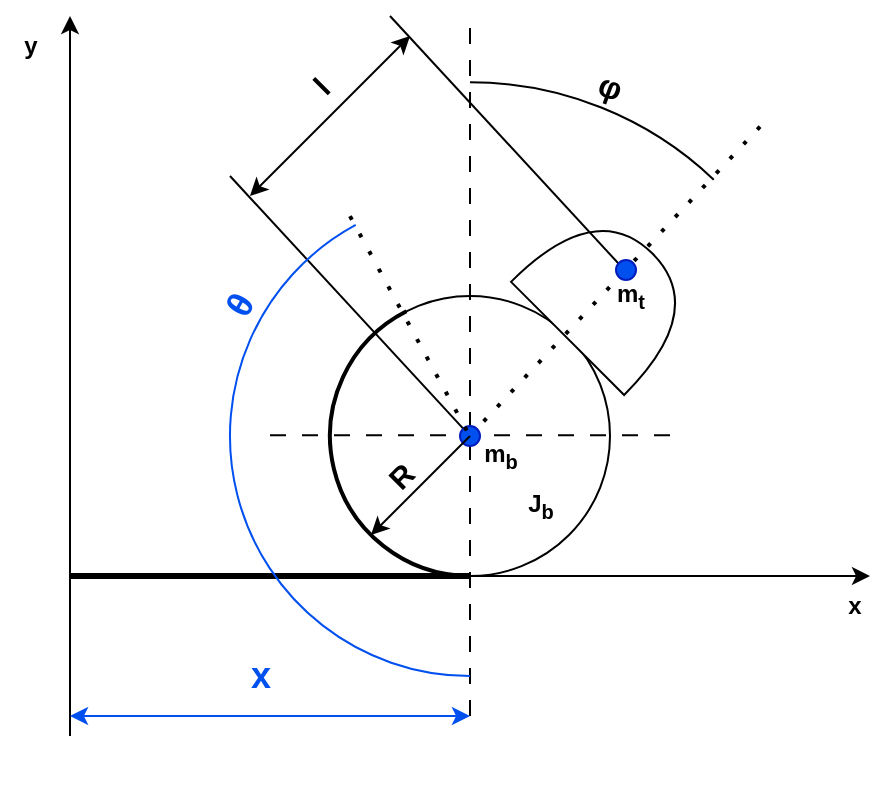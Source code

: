 <mxfile version="27.1.3">
  <diagram id="KHiuM9hEZKje1xwS1tSx" name="Stránka-1">
    <mxGraphModel dx="834" dy="477" grid="1" gridSize="10" guides="1" tooltips="1" connect="1" arrows="0" fold="1" page="1" pageScale="1" pageWidth="827" pageHeight="1169" background="#ffffff" math="0" shadow="0">
      <root>
        <mxCell id="0" />
        <mxCell id="1" parent="0" />
        <mxCell id="-_Qbj6C32bo1eR0mBE58-64" value="" style="ellipse;whiteSpace=wrap;html=1;aspect=fixed;" vertex="1" parent="1">
          <mxGeometry x="290" y="220" width="140" height="140" as="geometry" />
        </mxCell>
        <mxCell id="-_Qbj6C32bo1eR0mBE58-62" value="" style="endArrow=classic;html=1;rounded=0;" edge="1" parent="1">
          <mxGeometry width="50" height="50" relative="1" as="geometry">
            <mxPoint x="160" y="360" as="sourcePoint" />
            <mxPoint x="560" y="360" as="targetPoint" />
          </mxGeometry>
        </mxCell>
        <mxCell id="-_Qbj6C32bo1eR0mBE58-63" value="" style="endArrow=classic;html=1;rounded=0;" edge="1" parent="1">
          <mxGeometry width="50" height="50" relative="1" as="geometry">
            <mxPoint x="160" y="440" as="sourcePoint" />
            <mxPoint x="160" y="80" as="targetPoint" />
          </mxGeometry>
        </mxCell>
        <mxCell id="-_Qbj6C32bo1eR0mBE58-65" value="" style="shape=or;whiteSpace=wrap;html=1;rotation=-45;" vertex="1" parent="1">
          <mxGeometry x="400" y="180" width="60" height="80" as="geometry" />
        </mxCell>
        <mxCell id="-_Qbj6C32bo1eR0mBE58-67" value="" style="endArrow=none;html=1;rounded=0;dashed=1;dashPattern=8 8;" edge="1" parent="1">
          <mxGeometry width="50" height="50" relative="1" as="geometry">
            <mxPoint x="260" y="289.66" as="sourcePoint" />
            <mxPoint x="460" y="289.66" as="targetPoint" />
          </mxGeometry>
        </mxCell>
        <mxCell id="-_Qbj6C32bo1eR0mBE58-68" value="" style="endArrow=none;html=1;rounded=0;dashed=1;dashPattern=8 8;" edge="1" parent="1">
          <mxGeometry width="50" height="50" relative="1" as="geometry">
            <mxPoint x="360" y="430" as="sourcePoint" />
            <mxPoint x="360" y="80" as="targetPoint" />
          </mxGeometry>
        </mxCell>
        <mxCell id="-_Qbj6C32bo1eR0mBE58-70" value="" style="endArrow=none;html=1;rounded=0;fillColor=light-dark(transparent,#0066CC);strokeColor=light-dark(#000000,#0066CC);" edge="1" parent="1" source="-_Qbj6C32bo1eR0mBE58-78">
          <mxGeometry width="50" height="50" relative="1" as="geometry">
            <mxPoint x="240" y="160" as="sourcePoint" />
            <mxPoint x="360" y="290" as="targetPoint" />
          </mxGeometry>
        </mxCell>
        <mxCell id="-_Qbj6C32bo1eR0mBE58-69" value="" style="endArrow=none;html=1;rounded=0;dashed=1;dashPattern=1 4;strokeWidth=2;" edge="1" parent="1">
          <mxGeometry width="50" height="50" relative="1" as="geometry">
            <mxPoint x="360" y="290" as="sourcePoint" />
            <mxPoint x="510" y="130" as="targetPoint" />
          </mxGeometry>
        </mxCell>
        <mxCell id="-_Qbj6C32bo1eR0mBE58-74" value="" style="endArrow=none;html=1;rounded=0;fillColor=light-dark(transparent,#0066CC);strokeColor=light-dark(#000000,#0066CC);" edge="1" parent="1">
          <mxGeometry width="50" height="50" relative="1" as="geometry">
            <mxPoint x="320" y="80" as="sourcePoint" />
            <mxPoint x="440" y="210" as="targetPoint" />
          </mxGeometry>
        </mxCell>
        <mxCell id="-_Qbj6C32bo1eR0mBE58-75" value="" style="endArrow=classic;startArrow=classic;html=1;rounded=0;strokeColor=light-dark(#000000,#0066CC);" edge="1" parent="1">
          <mxGeometry width="50" height="50" relative="1" as="geometry">
            <mxPoint x="250" y="170" as="sourcePoint" />
            <mxPoint x="330" y="90" as="targetPoint" />
          </mxGeometry>
        </mxCell>
        <mxCell id="-_Qbj6C32bo1eR0mBE58-76" value="&lt;b&gt;&lt;font style=&quot;font-size: 15px; color: light-dark(rgb(0, 0, 0), rgb(0, 102, 204));&quot;&gt;l&lt;/font&gt;&lt;/b&gt;" style="text;html=1;align=center;verticalAlign=middle;resizable=0;points=[];autosize=1;strokeColor=none;fillColor=none;rotation=-45;" vertex="1" parent="1">
          <mxGeometry x="270" y="100" width="30" height="30" as="geometry" />
        </mxCell>
        <mxCell id="-_Qbj6C32bo1eR0mBE58-77" value="" style="ellipse;whiteSpace=wrap;html=1;aspect=fixed;fillColor=light-dark(#0050EF,#FF0000);fontColor=#ffffff;strokeColor=light-dark(#001DBC,#FF3333);" vertex="1" parent="1">
          <mxGeometry x="433" y="202" width="10" height="10" as="geometry" />
        </mxCell>
        <mxCell id="-_Qbj6C32bo1eR0mBE58-79" value="" style="endArrow=none;html=1;rounded=0;fillColor=light-dark(transparent,#0066CC);strokeColor=light-dark(#000000,#0066CC);" edge="1" parent="1" target="-_Qbj6C32bo1eR0mBE58-78">
          <mxGeometry width="50" height="50" relative="1" as="geometry">
            <mxPoint x="240" y="160" as="sourcePoint" />
            <mxPoint x="360" y="290" as="targetPoint" />
          </mxGeometry>
        </mxCell>
        <mxCell id="-_Qbj6C32bo1eR0mBE58-78" value="" style="ellipse;whiteSpace=wrap;html=1;aspect=fixed;fillColor=light-dark(#0050EF,#FF0000);fontColor=#ffffff;strokeColor=light-dark(#001DBC,#FF3333);" vertex="1" parent="1">
          <mxGeometry x="355" y="285" width="10" height="10" as="geometry" />
        </mxCell>
        <mxCell id="-_Qbj6C32bo1eR0mBE58-80" value="&lt;font style=&quot;color: light-dark(rgb(0, 0, 0), rgb(255, 0, 0));&quot;&gt;&lt;b&gt;m&lt;sub&gt;b&lt;/sub&gt;&lt;/b&gt;&lt;/font&gt;" style="text;html=1;align=center;verticalAlign=middle;resizable=0;points=[];autosize=1;strokeColor=none;fillColor=none;rotation=0;" vertex="1" parent="1">
          <mxGeometry x="355.003" y="285.003" width="40" height="30" as="geometry" />
        </mxCell>
        <mxCell id="-_Qbj6C32bo1eR0mBE58-83" value="&lt;font style=&quot;color: light-dark(rgb(0, 0, 0), rgb(255, 0, 0));&quot;&gt;&lt;b&gt;m&lt;sub&gt;t&lt;/sub&gt;&lt;/b&gt;&lt;/font&gt;" style="text;html=1;align=center;verticalAlign=middle;resizable=0;points=[];autosize=1;strokeColor=none;fillColor=none;rotation=0;" vertex="1" parent="1">
          <mxGeometry x="420" y="205" width="40" height="30" as="geometry" />
        </mxCell>
        <mxCell id="-_Qbj6C32bo1eR0mBE58-84" value="" style="endArrow=classic;html=1;rounded=0;entryX=0;entryY=1;entryDx=0;entryDy=0;strokeColor=light-dark(#000000,#0066CC);" edge="1" parent="1" target="-_Qbj6C32bo1eR0mBE58-64">
          <mxGeometry width="50" height="50" relative="1" as="geometry">
            <mxPoint x="360" y="290" as="sourcePoint" />
            <mxPoint x="440" y="368" as="targetPoint" />
          </mxGeometry>
        </mxCell>
        <mxCell id="-_Qbj6C32bo1eR0mBE58-85" value="&lt;b&gt;&lt;font style=&quot;font-size: 15px; color: light-dark(rgb(0, 0, 0), rgb(0, 102, 204));&quot;&gt;R&lt;/font&gt;&lt;/b&gt;" style="text;html=1;align=center;verticalAlign=middle;resizable=0;points=[];autosize=1;strokeColor=none;fillColor=none;rotation=-45;" vertex="1" parent="1">
          <mxGeometry x="310.003" y="295.003" width="30" height="30" as="geometry" />
        </mxCell>
        <mxCell id="-_Qbj6C32bo1eR0mBE58-89" value="" style="verticalLabelPosition=bottom;verticalAlign=top;html=1;shape=mxgraph.basic.arc;startAngle=0;endAngle=0.121;fillColor=none;strokeColor=light-dark(#000000,#0066CC);perimeterSpacing=1;strokeWidth=1;shadow=0;" vertex="1" parent="1">
          <mxGeometry x="183.13" y="113.13" width="353.75" height="353.75" as="geometry" />
        </mxCell>
        <mxCell id="-_Qbj6C32bo1eR0mBE58-91" value="&lt;b style=&quot;font-family: &amp;quot;Google Sans&amp;quot;, Arial, sans-serif; font-size: 16px; text-align: left; text-wrap-mode: wrap;&quot;&gt;&lt;font style=&quot;&quot;&gt;φ&lt;/font&gt;&lt;/b&gt;" style="text;html=1;align=center;verticalAlign=middle;resizable=0;points=[];autosize=1;strokeColor=none;fillColor=none;rotation=20;fontColor=light-dark(#000000,#0066CC);labelBackgroundColor=none;" vertex="1" parent="1">
          <mxGeometry x="415.003" y="100.003" width="30" height="30" as="geometry" />
        </mxCell>
        <mxCell id="-_Qbj6C32bo1eR0mBE58-92" value="&lt;font style=&quot;color: light-dark(rgb(0, 0, 0), rgb(204, 0, 204));&quot;&gt;&lt;b&gt;J&lt;sub style=&quot;&quot;&gt;b&lt;/sub&gt;&lt;/b&gt;&lt;/font&gt;" style="text;html=1;align=center;verticalAlign=middle;resizable=0;points=[];autosize=1;strokeColor=none;fillColor=none;rotation=0;" vertex="1" parent="1">
          <mxGeometry x="375" y="310" width="40" height="30" as="geometry" />
        </mxCell>
        <mxCell id="-_Qbj6C32bo1eR0mBE58-93" value="&lt;b&gt;y&lt;/b&gt;" style="text;html=1;align=center;verticalAlign=middle;resizable=0;points=[];autosize=1;strokeColor=none;fillColor=none;rotation=0;" vertex="1" parent="1">
          <mxGeometry x="125" y="80" width="30" height="30" as="geometry" />
        </mxCell>
        <mxCell id="-_Qbj6C32bo1eR0mBE58-94" value="&lt;b&gt;x&lt;/b&gt;" style="text;html=1;align=center;verticalAlign=middle;resizable=0;points=[];autosize=1;strokeColor=none;fillColor=none;rotation=0;" vertex="1" parent="1">
          <mxGeometry x="536.88" y="360" width="30" height="30" as="geometry" />
        </mxCell>
        <mxCell id="-_Qbj6C32bo1eR0mBE58-95" value="" style="endArrow=none;html=1;rounded=0;strokeColor=light-dark(#000000,#009900);fontSize=15;strokeWidth=3;" edge="1" parent="1">
          <mxGeometry width="50" height="50" relative="1" as="geometry">
            <mxPoint x="160" y="360" as="sourcePoint" />
            <mxPoint x="360" y="360" as="targetPoint" />
          </mxGeometry>
        </mxCell>
        <mxCell id="-_Qbj6C32bo1eR0mBE58-96" value="" style="verticalLabelPosition=bottom;verticalAlign=top;html=1;shape=mxgraph.basic.arc;startAngle=0.5;endAngle=0.925;strokeColor=light-dark(#000000,#009900);strokeWidth=2;" vertex="1" parent="1">
          <mxGeometry x="290" y="220" width="140" height="140" as="geometry" />
        </mxCell>
        <mxCell id="-_Qbj6C32bo1eR0mBE58-98" value="" style="endArrow=none;html=1;rounded=0;dashed=1;dashPattern=1 4;strokeWidth=2;entryX=0.12;entryY=0.162;entryDx=0;entryDy=0;entryPerimeter=0;exitX=0.25;exitY=0.042;exitDx=0;exitDy=0;exitPerimeter=0;" edge="1" parent="1" source="-_Qbj6C32bo1eR0mBE58-100" target="-_Qbj6C32bo1eR0mBE58-80">
          <mxGeometry width="50" height="50" relative="1" as="geometry">
            <mxPoint x="310" y="200" as="sourcePoint" />
            <mxPoint x="370" y="250" as="targetPoint" />
          </mxGeometry>
        </mxCell>
        <mxCell id="-_Qbj6C32bo1eR0mBE58-100" value="" style="verticalLabelPosition=bottom;verticalAlign=top;html=1;shape=mxgraph.basic.arc;startAngle=0.5;endAngle=0.921;strokeColor=light-dark(#0050EF,#0066CC);strokeWidth=1;" vertex="1" parent="1">
          <mxGeometry x="240" y="170" width="240" height="240" as="geometry" />
        </mxCell>
        <mxCell id="-_Qbj6C32bo1eR0mBE58-101" value="&lt;span style=&quot;font-family: &amp;quot;Google Sans&amp;quot;, Arial, sans-serif; font-size: 18px; text-align: start; text-wrap-mode: wrap;&quot;&gt;&lt;b style=&quot;&quot;&gt;&lt;font style=&quot;color: light-dark(rgb(0, 80, 239), rgb(0, 102, 204));&quot;&gt;θ&lt;/font&gt;&lt;/b&gt;&lt;/span&gt;" style="text;html=1;align=center;verticalAlign=middle;resizable=0;points=[];autosize=1;strokeColor=none;fillColor=none;rotation=-60;labelBackgroundColor=none;" vertex="1" parent="1">
          <mxGeometry x="230.003" y="205.003" width="30" height="40" as="geometry" />
        </mxCell>
        <mxCell id="-_Qbj6C32bo1eR0mBE58-102" value="" style="endArrow=classic;startArrow=classic;html=1;rounded=0;strokeColor=light-dark(#0050EF,#0066CC);" edge="1" parent="1">
          <mxGeometry width="50" height="50" relative="1" as="geometry">
            <mxPoint x="160" y="430" as="sourcePoint" />
            <mxPoint x="360" y="430" as="targetPoint" />
          </mxGeometry>
        </mxCell>
        <mxCell id="-_Qbj6C32bo1eR0mBE58-103" value="&lt;span style=&quot;font-family: &amp;quot;Google Sans&amp;quot;, Arial, sans-serif; font-size: 18px; text-align: start; text-wrap-mode: wrap;&quot;&gt;&lt;b style=&quot;&quot;&gt;&lt;font style=&quot;color: light-dark(rgb(0, 80, 239), rgb(0, 102, 204));&quot;&gt;x&lt;/font&gt;&lt;/b&gt;&lt;/span&gt;" style="text;html=1;align=center;verticalAlign=middle;resizable=0;points=[];autosize=1;strokeColor=none;fillColor=none;rotation=0;labelBackgroundColor=none;" vertex="1" parent="1">
          <mxGeometry x="240.001" y="390.0" width="30" height="40" as="geometry" />
        </mxCell>
      </root>
    </mxGraphModel>
  </diagram>
</mxfile>
